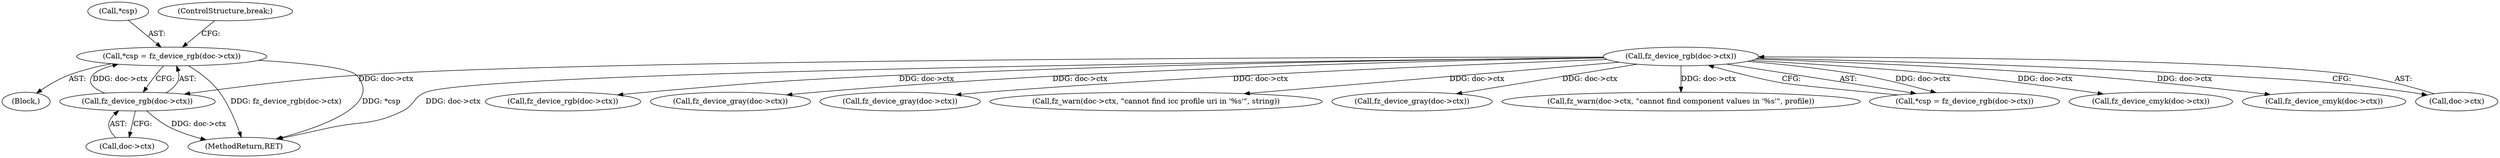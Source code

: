 digraph "1_ghostscript_60dabde18d7fe12b19da8b509bdfee9cc886aafc_0@pointer" {
"1000437" [label="(Call,*csp = fz_device_rgb(doc->ctx))"];
"1000440" [label="(Call,fz_device_rgb(doc->ctx))"];
"1000118" [label="(Call,fz_device_rgb(doc->ctx))"];
"1000441" [label="(Call,doc->ctx)"];
"1000530" [label="(MethodReturn,RET)"];
"1000385" [label="(Call,fz_warn(doc->ctx, \"cannot find component values in '%s'\", profile))"];
"1000115" [label="(Call,*csp = fz_device_rgb(doc->ctx))"];
"1000479" [label="(Call,fz_device_cmyk(doc->ctx))"];
"1000118" [label="(Call,fz_device_rgb(doc->ctx))"];
"1000449" [label="(Call,fz_device_cmyk(doc->ctx))"];
"1000437" [label="(Call,*csp = fz_device_rgb(doc->ctx))"];
"1000440" [label="(Call,fz_device_rgb(doc->ctx))"];
"1000438" [label="(Call,*csp)"];
"1000426" [label="(Block,)"];
"1000119" [label="(Call,doc->ctx)"];
"1000470" [label="(Call,fz_device_rgb(doc->ctx))"];
"1000431" [label="(Call,fz_device_gray(doc->ctx))"];
"1000488" [label="(Call,fz_device_gray(doc->ctx))"];
"1000364" [label="(Call,fz_warn(doc->ctx, \"cannot find icc profile uri in '%s'\", string))"];
"1000461" [label="(Call,fz_device_gray(doc->ctx))"];
"1000444" [label="(ControlStructure,break;)"];
"1000437" -> "1000426"  [label="AST: "];
"1000437" -> "1000440"  [label="CFG: "];
"1000438" -> "1000437"  [label="AST: "];
"1000440" -> "1000437"  [label="AST: "];
"1000444" -> "1000437"  [label="CFG: "];
"1000437" -> "1000530"  [label="DDG: fz_device_rgb(doc->ctx)"];
"1000437" -> "1000530"  [label="DDG: *csp"];
"1000440" -> "1000437"  [label="DDG: doc->ctx"];
"1000440" -> "1000441"  [label="CFG: "];
"1000441" -> "1000440"  [label="AST: "];
"1000440" -> "1000530"  [label="DDG: doc->ctx"];
"1000118" -> "1000440"  [label="DDG: doc->ctx"];
"1000118" -> "1000115"  [label="AST: "];
"1000118" -> "1000119"  [label="CFG: "];
"1000119" -> "1000118"  [label="AST: "];
"1000115" -> "1000118"  [label="CFG: "];
"1000118" -> "1000530"  [label="DDG: doc->ctx"];
"1000118" -> "1000115"  [label="DDG: doc->ctx"];
"1000118" -> "1000364"  [label="DDG: doc->ctx"];
"1000118" -> "1000385"  [label="DDG: doc->ctx"];
"1000118" -> "1000431"  [label="DDG: doc->ctx"];
"1000118" -> "1000449"  [label="DDG: doc->ctx"];
"1000118" -> "1000461"  [label="DDG: doc->ctx"];
"1000118" -> "1000470"  [label="DDG: doc->ctx"];
"1000118" -> "1000479"  [label="DDG: doc->ctx"];
"1000118" -> "1000488"  [label="DDG: doc->ctx"];
}
